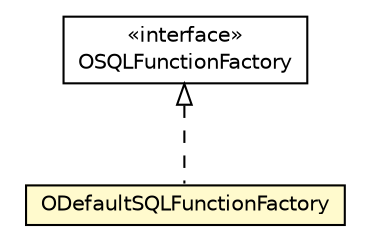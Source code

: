 #!/usr/local/bin/dot
#
# Class diagram 
# Generated by UMLGraph version R5_6-24-gf6e263 (http://www.umlgraph.org/)
#

digraph G {
	edge [fontname="Helvetica",fontsize=10,labelfontname="Helvetica",labelfontsize=10];
	node [fontname="Helvetica",fontsize=10,shape=plaintext];
	nodesep=0.25;
	ranksep=0.5;
	// com.orientechnologies.orient.core.sql.functions.ODefaultSQLFunctionFactory
	c1445742 [label=<<table title="com.orientechnologies.orient.core.sql.functions.ODefaultSQLFunctionFactory" border="0" cellborder="1" cellspacing="0" cellpadding="2" port="p" bgcolor="lemonChiffon" href="./ODefaultSQLFunctionFactory.html">
		<tr><td><table border="0" cellspacing="0" cellpadding="1">
<tr><td align="center" balign="center"> ODefaultSQLFunctionFactory </td></tr>
		</table></td></tr>
		</table>>, URL="./ODefaultSQLFunctionFactory.html", fontname="Helvetica", fontcolor="black", fontsize=10.0];
	// com.orientechnologies.orient.core.sql.functions.OSQLFunctionFactory
	c1445745 [label=<<table title="com.orientechnologies.orient.core.sql.functions.OSQLFunctionFactory" border="0" cellborder="1" cellspacing="0" cellpadding="2" port="p" href="./OSQLFunctionFactory.html">
		<tr><td><table border="0" cellspacing="0" cellpadding="1">
<tr><td align="center" balign="center"> &#171;interface&#187; </td></tr>
<tr><td align="center" balign="center"> OSQLFunctionFactory </td></tr>
		</table></td></tr>
		</table>>, URL="./OSQLFunctionFactory.html", fontname="Helvetica", fontcolor="black", fontsize=10.0];
	//com.orientechnologies.orient.core.sql.functions.ODefaultSQLFunctionFactory implements com.orientechnologies.orient.core.sql.functions.OSQLFunctionFactory
	c1445745:p -> c1445742:p [dir=back,arrowtail=empty,style=dashed];
}

